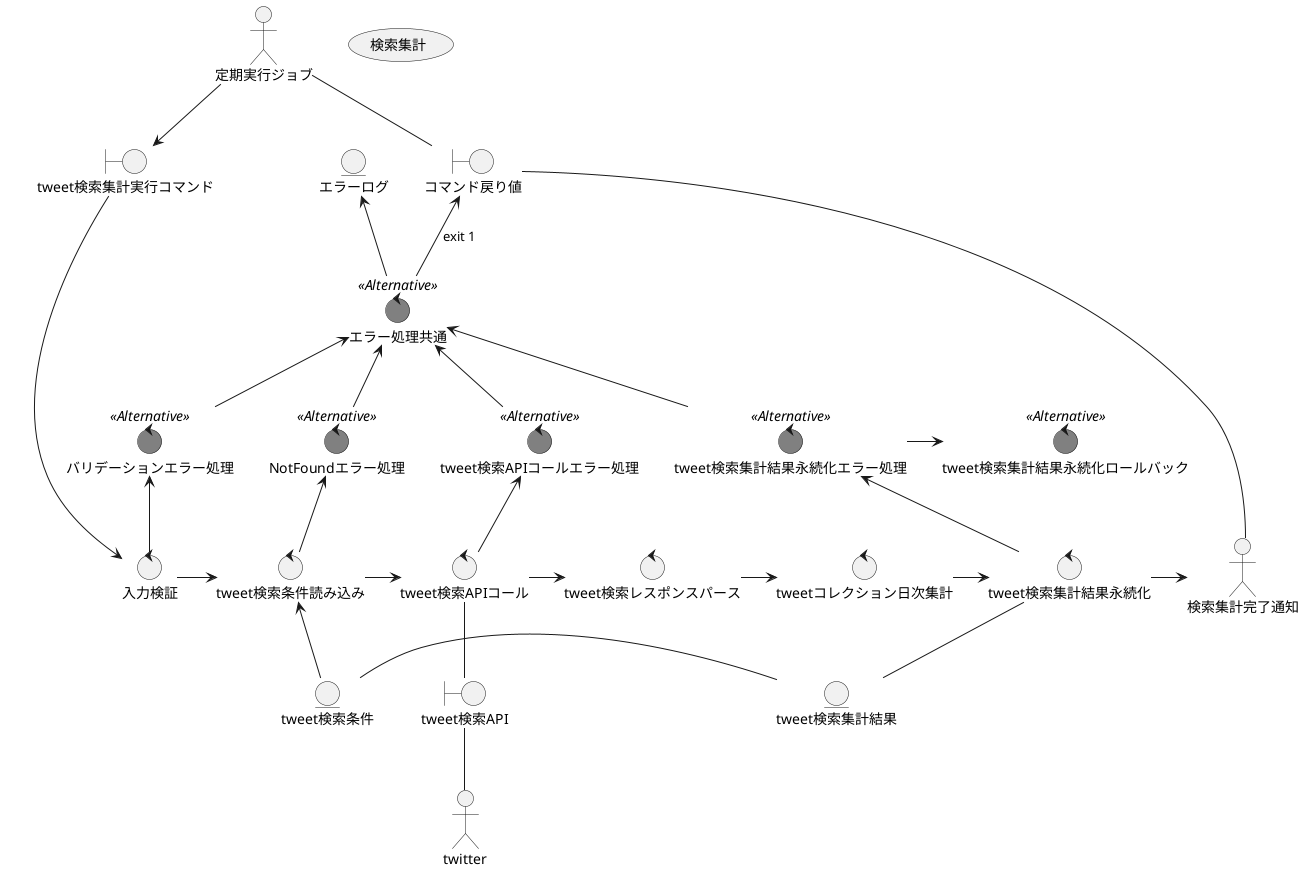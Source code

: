 @startuml


'left to right direction

skinparam control {
  BackgroundColor<<Alternative>> Gray
}

usecase 検索集計

actor 定期実行ジョブ
boundary tweet検索集計実行コマンド
control 入力検証
control tweet検索条件読み込み
entity tweet検索条件
control tweet検索APIコール
boundary tweet検索API
actor twitter
control tweet検索レスポンスパース
control tweetコレクション日次集計
control tweet検索集計結果永続化
entity tweet検索集計結果
boundary コマンド戻り値

entity エラーログ
control エラー処理共通 <<Alternative>>
control バリデーションエラー処理 <<Alternative>>
control NotFoundエラー処理 <<Alternative>>
control tweet検索APIコールエラー処理 <<Alternative>>
control tweet検索集計結果永続化エラー処理 <<Alternative>>
control tweet検索集計結果永続化ロールバック <<Alternative>>


定期実行ジョブ -d-> tweet検索集計実行コマンド
tweet検索集計実行コマンド ---d-> 入力検証
入力検証 -r-> tweet検索条件読み込み
tweet検索条件読み込み <-d- tweet検索条件
tweet検索条件読み込み -r-> tweet検索APIコール
tweet検索APIコール -d- tweet検索API
tweet検索API -d- twitter
tweet検索APIコール -> tweet検索レスポンスパース
tweet検索レスポンスパース -r-> tweetコレクション日次集計
tweetコレクション日次集計 -r-> tweet検索集計結果永続化
tweet検索集計結果永続化 -d- tweet検索集計結果
tweet検索条件 -r- tweet検索集計結果
tweet検索集計結果永続化 -r-> 検索集計完了通知
検索集計完了通知 -u--- コマンド戻り値
コマンド戻り値 -u- 定期実行ジョブ


エラー処理共通 -u-> エラーログ
エラー処理共通 -u-> コマンド戻り値 : exit 1

入力検証 -u-> バリデーションエラー処理
バリデーションエラー処理 -u-> エラー処理共通

tweet検索条件読み込み -u-> NotFoundエラー処理
NotFoundエラー処理 -u-> エラー処理共通

tweet検索APIコール -u-> tweet検索APIコールエラー処理
tweet検索APIコールエラー処理 -u-> エラー処理共通

tweet検索集計結果永続化 -u-> tweet検索集計結果永続化エラー処理
tweet検索集計結果永続化エラー処理 -r-> tweet検索集計結果永続化ロールバック
tweet検索集計結果永続化エラー処理 -u-> エラー処理共通

@enduml
